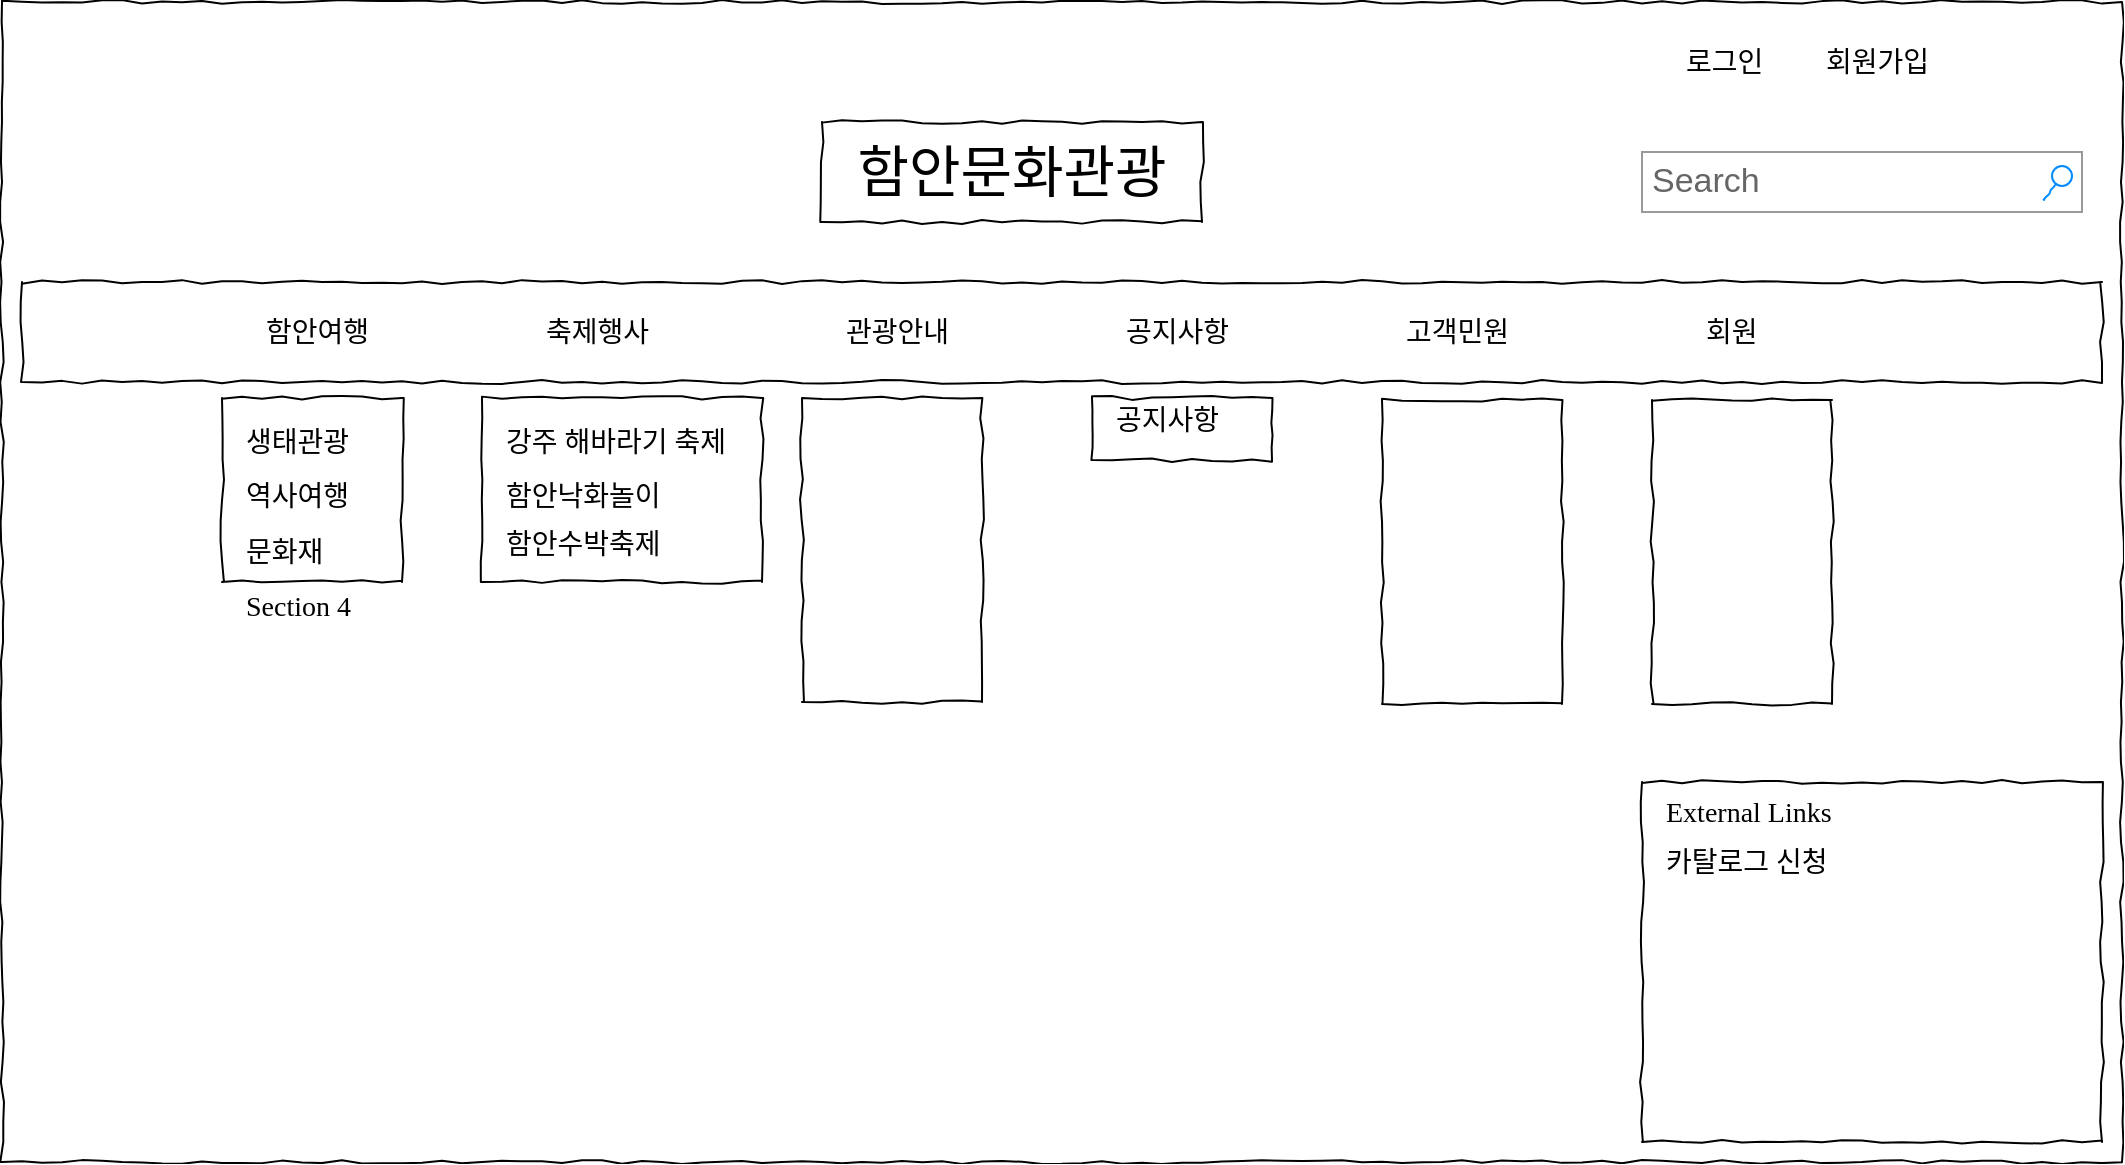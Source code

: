 <mxfile version="21.3.2" type="device">
  <diagram name="Page-1" id="03018318-947c-dd8e-b7a3-06fadd420f32">
    <mxGraphModel dx="1098" dy="552" grid="1" gridSize="10" guides="1" tooltips="1" connect="1" arrows="1" fold="1" page="1" pageScale="1" pageWidth="1100" pageHeight="850" background="#ffffff" math="0" shadow="0">
      <root>
        <mxCell id="0" />
        <mxCell id="1" parent="0" />
        <mxCell id="677b7b8949515195-1" value="" style="whiteSpace=wrap;html=1;rounded=0;shadow=0;labelBackgroundColor=none;strokeColor=#000000;strokeWidth=1;fillColor=none;fontFamily=Verdana;fontSize=12;fontColor=#000000;align=center;comic=1;" parent="1" vertex="1">
          <mxGeometry x="20" y="20" width="1060" height="580" as="geometry" />
        </mxCell>
        <mxCell id="677b7b8949515195-2" value="함안문화관광" style="whiteSpace=wrap;html=1;rounded=0;shadow=0;labelBackgroundColor=none;strokeWidth=1;fontFamily=Verdana;fontSize=28;align=center;comic=1;" parent="1" vertex="1">
          <mxGeometry x="430" y="80" width="190" height="50" as="geometry" />
        </mxCell>
        <mxCell id="677b7b8949515195-3" value="Search" style="strokeWidth=1;shadow=0;dashed=0;align=center;html=1;shape=mxgraph.mockup.forms.searchBox;strokeColor=#999999;mainText=;strokeColor2=#008cff;fontColor=#666666;fontSize=17;align=left;spacingLeft=3;rounded=0;labelBackgroundColor=none;comic=1;" parent="1" vertex="1">
          <mxGeometry x="840" y="95" width="220" height="30" as="geometry" />
        </mxCell>
        <mxCell id="677b7b8949515195-5" value="로그인" style="text;html=1;points=[];align=left;verticalAlign=top;spacingTop=-4;fontSize=14;fontFamily=Verdana" parent="1" vertex="1">
          <mxGeometry x="860" y="40" width="60" height="20" as="geometry" />
        </mxCell>
        <mxCell id="677b7b8949515195-6" value="회원가입" style="text;html=1;points=[];align=left;verticalAlign=top;spacingTop=-4;fontSize=14;fontFamily=Verdana" parent="1" vertex="1">
          <mxGeometry x="930" y="40" width="60" height="20" as="geometry" />
        </mxCell>
        <mxCell id="677b7b8949515195-8" value="" style="whiteSpace=wrap;html=1;rounded=0;shadow=0;labelBackgroundColor=none;strokeWidth=1;fillColor=none;fontFamily=Verdana;fontSize=12;align=center;comic=1;" parent="1" vertex="1">
          <mxGeometry x="130" y="218" width="90" height="92" as="geometry" />
        </mxCell>
        <mxCell id="677b7b8949515195-10" value="" style="whiteSpace=wrap;html=1;rounded=0;shadow=0;labelBackgroundColor=none;strokeWidth=1;fillColor=none;fontFamily=Verdana;fontSize=12;align=center;comic=1;" parent="1" vertex="1">
          <mxGeometry x="30" y="160" width="1040" height="50" as="geometry" />
        </mxCell>
        <mxCell id="677b7b8949515195-11" value="함안여행" style="text;html=1;points=[];align=left;verticalAlign=top;spacingTop=-4;fontSize=14;fontFamily=Verdana" parent="1" vertex="1">
          <mxGeometry x="150" y="175" width="60" height="20" as="geometry" />
        </mxCell>
        <mxCell id="677b7b8949515195-12" value="축제행사" style="text;html=1;points=[];align=left;verticalAlign=top;spacingTop=-4;fontSize=14;fontFamily=Verdana" parent="1" vertex="1">
          <mxGeometry x="290" y="175" width="60" height="20" as="geometry" />
        </mxCell>
        <mxCell id="677b7b8949515195-13" value="관광안내" style="text;html=1;points=[];align=left;verticalAlign=top;spacingTop=-4;fontSize=14;fontFamily=Verdana" parent="1" vertex="1">
          <mxGeometry x="440" y="175" width="60" height="20" as="geometry" />
        </mxCell>
        <mxCell id="677b7b8949515195-14" value="공지사항" style="text;html=1;points=[];align=left;verticalAlign=top;spacingTop=-4;fontSize=14;fontFamily=Verdana" parent="1" vertex="1">
          <mxGeometry x="580" y="175" width="60" height="20" as="geometry" />
        </mxCell>
        <mxCell id="677b7b8949515195-26" value="" style="whiteSpace=wrap;html=1;rounded=0;shadow=0;labelBackgroundColor=none;strokeWidth=1;fillColor=none;fontFamily=Verdana;fontSize=12;align=center;comic=1;" parent="1" vertex="1">
          <mxGeometry x="840" y="410" width="230" height="180" as="geometry" />
        </mxCell>
        <mxCell id="677b7b8949515195-27" value="생태관광" style="text;html=1;points=[];align=left;verticalAlign=top;spacingTop=-4;fontSize=14;fontFamily=Verdana" parent="1" vertex="1">
          <mxGeometry x="140" y="230" width="170" height="20" as="geometry" />
        </mxCell>
        <mxCell id="677b7b8949515195-28" value="역사여행" style="text;html=1;points=[];align=left;verticalAlign=top;spacingTop=-4;fontSize=14;fontFamily=Verdana" parent="1" vertex="1">
          <mxGeometry x="140" y="257" width="170" height="20" as="geometry" />
        </mxCell>
        <mxCell id="677b7b8949515195-29" value="문화재" style="text;html=1;points=[];align=left;verticalAlign=top;spacingTop=-4;fontSize=14;fontFamily=Verdana" parent="1" vertex="1">
          <mxGeometry x="140" y="285" width="170" height="20" as="geometry" />
        </mxCell>
        <mxCell id="677b7b8949515195-30" value="Section 4" style="text;html=1;points=[];align=left;verticalAlign=top;spacingTop=-4;fontSize=14;fontFamily=Verdana" parent="1" vertex="1">
          <mxGeometry x="140" y="312" width="170" height="20" as="geometry" />
        </mxCell>
        <mxCell id="677b7b8949515195-39" value="공지사항" style="text;html=1;points=[];align=left;verticalAlign=top;spacingTop=-4;fontSize=14;fontFamily=Verdana" parent="1" vertex="1">
          <mxGeometry x="574.5" y="219" width="71" height="20" as="geometry" />
        </mxCell>
        <mxCell id="677b7b8949515195-42" value="External Links" style="text;html=1;points=[];align=left;verticalAlign=top;spacingTop=-4;fontSize=14;fontFamily=Verdana" parent="1" vertex="1">
          <mxGeometry x="850" y="415" width="170" height="20" as="geometry" />
        </mxCell>
        <mxCell id="-o2RSNP2yBgAG_ZJ3NjN-2" value="고객민원" style="text;html=1;points=[];align=left;verticalAlign=top;spacingTop=-4;fontSize=14;fontFamily=Verdana" vertex="1" parent="1">
          <mxGeometry x="720" y="175" width="60" height="20" as="geometry" />
        </mxCell>
        <mxCell id="-o2RSNP2yBgAG_ZJ3NjN-6" value="회원" style="text;html=1;points=[];align=left;verticalAlign=top;spacingTop=-4;fontSize=14;fontFamily=Verdana" vertex="1" parent="1">
          <mxGeometry x="870" y="175" width="60" height="20" as="geometry" />
        </mxCell>
        <mxCell id="-o2RSNP2yBgAG_ZJ3NjN-7" value="카탈로그 신청" style="text;html=1;points=[];align=left;verticalAlign=top;spacingTop=-4;fontSize=14;fontFamily=Verdana" vertex="1" parent="1">
          <mxGeometry x="850" y="440" width="170" height="20" as="geometry" />
        </mxCell>
        <mxCell id="-o2RSNP2yBgAG_ZJ3NjN-9" value="" style="whiteSpace=wrap;html=1;rounded=0;shadow=0;labelBackgroundColor=none;strokeWidth=1;fillColor=none;fontFamily=Verdana;fontSize=12;align=center;comic=1;" vertex="1" parent="1">
          <mxGeometry x="260" y="218" width="140" height="92" as="geometry" />
        </mxCell>
        <mxCell id="-o2RSNP2yBgAG_ZJ3NjN-10" value="" style="whiteSpace=wrap;html=1;rounded=0;shadow=0;labelBackgroundColor=none;strokeWidth=1;fillColor=none;fontFamily=Verdana;fontSize=12;align=center;comic=1;" vertex="1" parent="1">
          <mxGeometry x="420" y="218" width="90" height="152" as="geometry" />
        </mxCell>
        <mxCell id="-o2RSNP2yBgAG_ZJ3NjN-11" value="" style="whiteSpace=wrap;html=1;rounded=0;shadow=0;labelBackgroundColor=none;strokeWidth=1;fillColor=none;fontFamily=Verdana;fontSize=12;align=center;comic=1;" vertex="1" parent="1">
          <mxGeometry x="565" y="218" width="90" height="31" as="geometry" />
        </mxCell>
        <mxCell id="-o2RSNP2yBgAG_ZJ3NjN-12" value="" style="whiteSpace=wrap;html=1;rounded=0;shadow=0;labelBackgroundColor=none;strokeWidth=1;fillColor=none;fontFamily=Verdana;fontSize=12;align=center;comic=1;" vertex="1" parent="1">
          <mxGeometry x="710" y="219" width="90" height="152" as="geometry" />
        </mxCell>
        <mxCell id="-o2RSNP2yBgAG_ZJ3NjN-13" value="" style="whiteSpace=wrap;html=1;rounded=0;shadow=0;labelBackgroundColor=none;strokeWidth=1;fillColor=none;fontFamily=Verdana;fontSize=12;align=center;comic=1;" vertex="1" parent="1">
          <mxGeometry x="845" y="219" width="90" height="152" as="geometry" />
        </mxCell>
        <mxCell id="-o2RSNP2yBgAG_ZJ3NjN-14" value="강주 해바라기 축제" style="text;html=1;points=[];align=left;verticalAlign=top;spacingTop=-4;fontSize=14;fontFamily=Verdana" vertex="1" parent="1">
          <mxGeometry x="270" y="230" width="170" height="20" as="geometry" />
        </mxCell>
        <mxCell id="-o2RSNP2yBgAG_ZJ3NjN-15" value="함안낙화놀이" style="text;html=1;points=[];align=left;verticalAlign=top;spacingTop=-4;fontSize=14;fontFamily=Verdana" vertex="1" parent="1">
          <mxGeometry x="270" y="257" width="170" height="20" as="geometry" />
        </mxCell>
        <mxCell id="-o2RSNP2yBgAG_ZJ3NjN-16" value="함안수박축제" style="text;html=1;points=[];align=left;verticalAlign=top;spacingTop=-4;fontSize=14;fontFamily=Verdana" vertex="1" parent="1">
          <mxGeometry x="270" y="281" width="170" height="20" as="geometry" />
        </mxCell>
      </root>
    </mxGraphModel>
  </diagram>
</mxfile>
